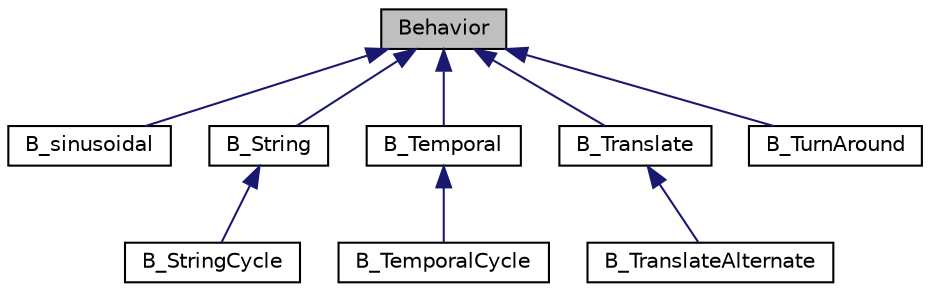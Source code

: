 digraph "Behavior"
{
  edge [fontname="Helvetica",fontsize="10",labelfontname="Helvetica",labelfontsize="10"];
  node [fontname="Helvetica",fontsize="10",shape=record];
  Node0 [label="Behavior",height=0.2,width=0.4,color="black", fillcolor="grey75", style="filled", fontcolor="black"];
  Node0 -> Node1 [dir="back",color="midnightblue",fontsize="10",style="solid",fontname="Helvetica"];
  Node1 [label="B_sinusoidal",height=0.2,width=0.4,color="black", fillcolor="white", style="filled",URL="$class_b__sinusoidal.html"];
  Node0 -> Node2 [dir="back",color="midnightblue",fontsize="10",style="solid",fontname="Helvetica"];
  Node2 [label="B_String",height=0.2,width=0.4,color="black", fillcolor="white", style="filled",URL="$class_b___string.html"];
  Node2 -> Node3 [dir="back",color="midnightblue",fontsize="10",style="solid",fontname="Helvetica"];
  Node3 [label="B_StringCycle",height=0.2,width=0.4,color="black", fillcolor="white", style="filled",URL="$class_b___string_cycle.html"];
  Node0 -> Node4 [dir="back",color="midnightblue",fontsize="10",style="solid",fontname="Helvetica"];
  Node4 [label="B_Temporal",height=0.2,width=0.4,color="black", fillcolor="white", style="filled",URL="$class_b___temporal.html"];
  Node4 -> Node5 [dir="back",color="midnightblue",fontsize="10",style="solid",fontname="Helvetica"];
  Node5 [label="B_TemporalCycle",height=0.2,width=0.4,color="black", fillcolor="white", style="filled",URL="$class_b___temporal_cycle.html"];
  Node0 -> Node6 [dir="back",color="midnightblue",fontsize="10",style="solid",fontname="Helvetica"];
  Node6 [label="B_Translate",height=0.2,width=0.4,color="black", fillcolor="white", style="filled",URL="$class_b___translate.html"];
  Node6 -> Node7 [dir="back",color="midnightblue",fontsize="10",style="solid",fontname="Helvetica"];
  Node7 [label="B_TranslateAlternate",height=0.2,width=0.4,color="black", fillcolor="white", style="filled",URL="$class_b___translate_alternate.html"];
  Node0 -> Node8 [dir="back",color="midnightblue",fontsize="10",style="solid",fontname="Helvetica"];
  Node8 [label="B_TurnAround",height=0.2,width=0.4,color="black", fillcolor="white", style="filled",URL="$class_b___turn_around.html"];
}
